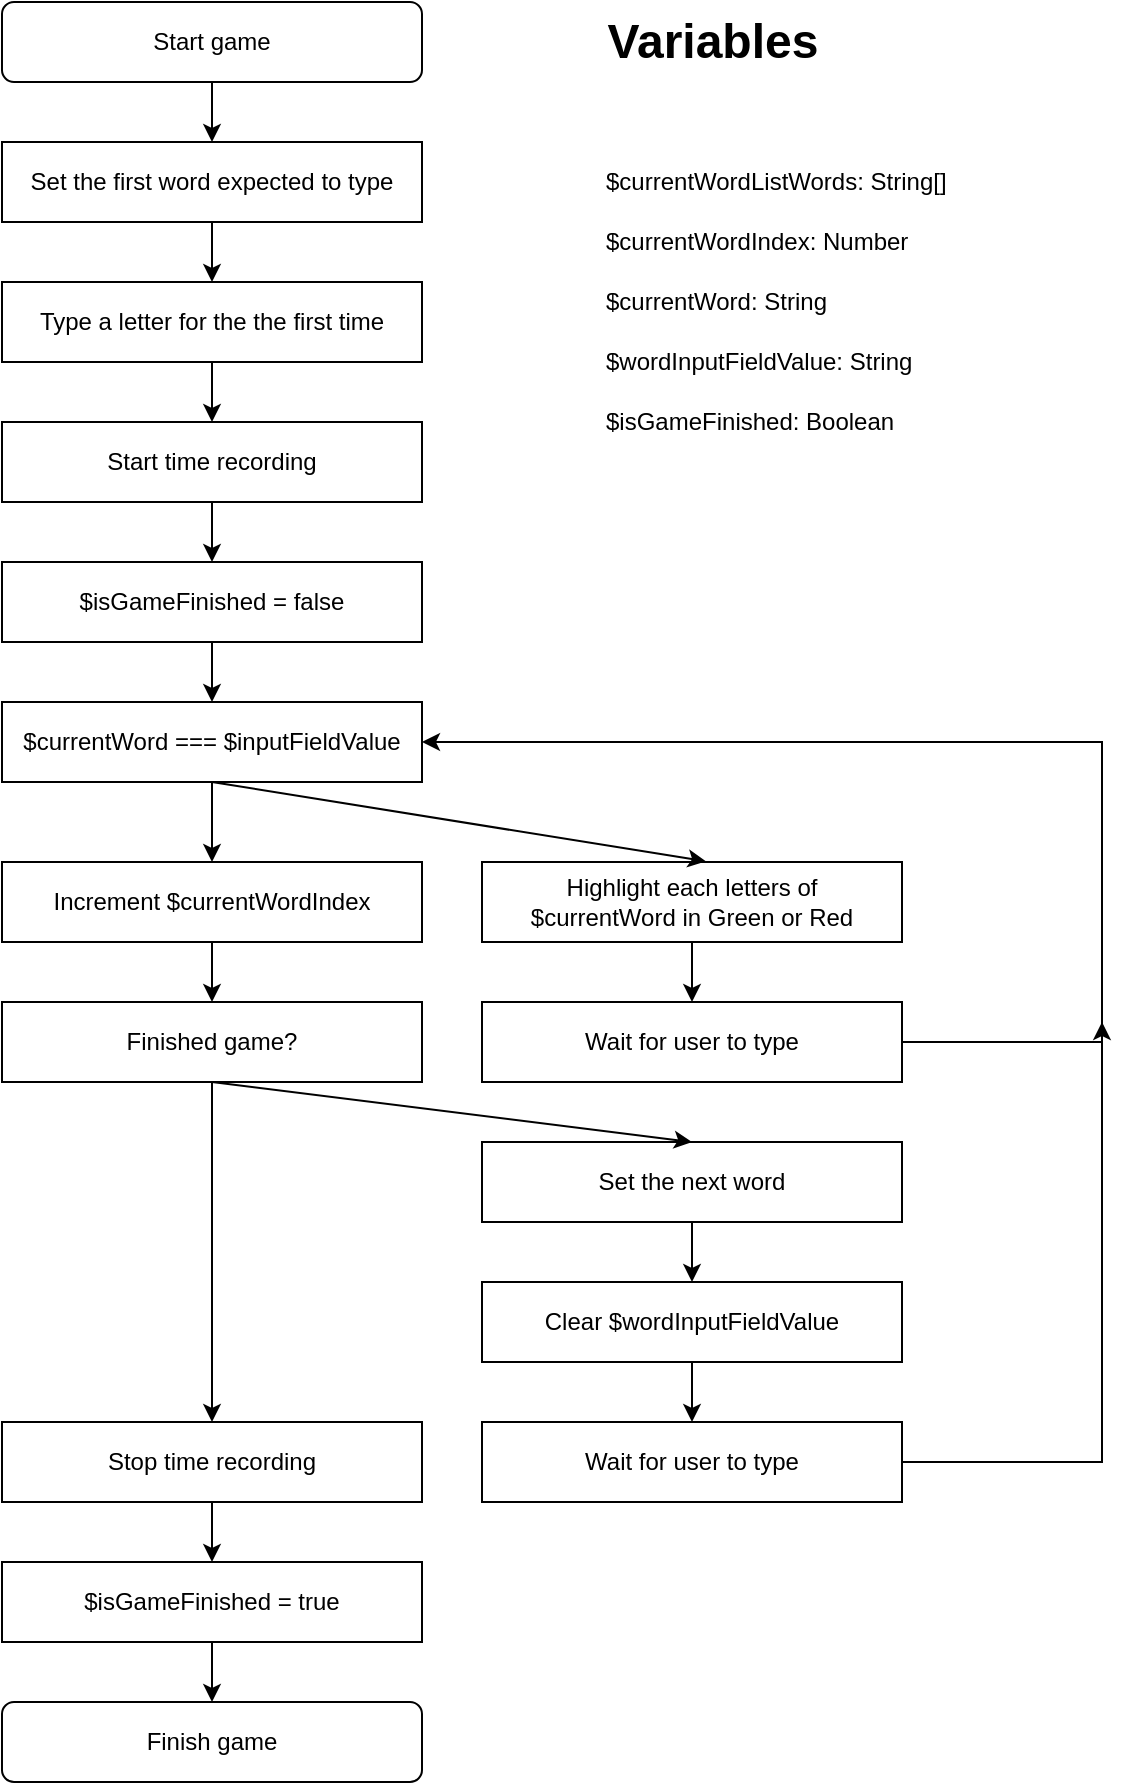 <mxfile>
    <diagram id="JMY5KxNe1xu-8zNsYWLB" name="Main Game">
        <mxGraphModel dx="472" dy="1190" grid="1" gridSize="10" guides="1" tooltips="1" connect="1" arrows="1" fold="1" page="1" pageScale="1" pageWidth="413" pageHeight="583" math="0" shadow="0">
            <root>
                <mxCell id="0"/>
                <mxCell id="1" parent="0"/>
                <mxCell id="5" style="edgeStyle=none;html=1;exitX=0.5;exitY=1;exitDx=0;exitDy=0;entryX=0.5;entryY=0;entryDx=0;entryDy=0;rounded=0;" parent="1" source="3" target="4" edge="1">
                    <mxGeometry relative="1" as="geometry"/>
                </mxCell>
                <mxCell id="3" value="Type a letter for the the first time" style="rounded=0;whiteSpace=wrap;html=1;" parent="1" vertex="1">
                    <mxGeometry x="560" y="190" width="210" height="40" as="geometry"/>
                </mxCell>
                <mxCell id="82" style="edgeStyle=none;html=1;exitX=0.5;exitY=1;exitDx=0;exitDy=0;entryX=0.5;entryY=0;entryDx=0;entryDy=0;rounded=0;" parent="1" source="4" target="71" edge="1">
                    <mxGeometry relative="1" as="geometry"/>
                </mxCell>
                <mxCell id="4" value="Start time recording" style="rounded=0;whiteSpace=wrap;html=1;fillColor=none;" parent="1" vertex="1">
                    <mxGeometry x="560" y="260" width="210" height="40" as="geometry"/>
                </mxCell>
                <mxCell id="11" value="Variables" style="text;strokeColor=none;fillColor=none;html=1;fontSize=24;fontStyle=1;verticalAlign=middle;align=center;rounded=0;" parent="1" vertex="1">
                    <mxGeometry x="865" y="50" width="100" height="40" as="geometry"/>
                </mxCell>
                <mxCell id="15" value="$currentWordListWords: String[]" style="text;html=1;align=left;verticalAlign=middle;resizable=0;points=[];autosize=1;strokeColor=none;fillColor=none;rounded=0;" parent="1" vertex="1">
                    <mxGeometry x="860" y="130" width="190" height="20" as="geometry"/>
                </mxCell>
                <mxCell id="16" value="$currentWordIndex: Number&amp;nbsp;" style="text;html=1;align=left;verticalAlign=middle;resizable=0;points=[];autosize=1;strokeColor=none;fillColor=none;rounded=0;" parent="1" vertex="1">
                    <mxGeometry x="860" y="160" width="170" height="20" as="geometry"/>
                </mxCell>
                <mxCell id="17" value="$currentWord: String&amp;nbsp;" style="text;html=1;align=left;verticalAlign=middle;resizable=0;points=[];autosize=1;strokeColor=none;fillColor=none;rounded=0;" parent="1" vertex="1">
                    <mxGeometry x="860" y="190" width="130" height="20" as="geometry"/>
                </mxCell>
                <mxCell id="18" value="$wordInputFieldValue: String" style="text;html=1;align=left;verticalAlign=middle;resizable=0;points=[];autosize=1;strokeColor=none;fillColor=none;rounded=0;" parent="1" vertex="1">
                    <mxGeometry x="860" y="220" width="170" height="20" as="geometry"/>
                </mxCell>
                <mxCell id="19" value="$isGameFinished: Boolean" style="text;html=1;align=left;verticalAlign=middle;resizable=0;points=[];autosize=1;strokeColor=none;fillColor=none;rounded=0;" parent="1" vertex="1">
                    <mxGeometry x="860" y="250" width="160" height="20" as="geometry"/>
                </mxCell>
                <mxCell id="89" style="edgeStyle=none;html=1;exitX=0.5;exitY=1;exitDx=0;exitDy=0;entryX=0.5;entryY=0;entryDx=0;entryDy=0;rounded=0;" parent="1" source="36" target="49" edge="1">
                    <mxGeometry relative="1" as="geometry"/>
                </mxCell>
                <mxCell id="90" style="edgeStyle=none;html=1;exitX=0.5;exitY=1;exitDx=0;exitDy=0;entryX=0.533;entryY=-0.008;entryDx=0;entryDy=0;entryPerimeter=0;rounded=0;" parent="1" source="36" target="39" edge="1">
                    <mxGeometry relative="1" as="geometry"/>
                </mxCell>
                <mxCell id="36" value="$currentWord === $inputFieldValue" style="rounded=0;whiteSpace=wrap;html=1;fillColor=none;" parent="1" vertex="1">
                    <mxGeometry x="560" y="400" width="210" height="40" as="geometry"/>
                </mxCell>
                <mxCell id="91" style="edgeStyle=none;html=1;exitX=0.5;exitY=1;exitDx=0;exitDy=0;entryX=0.5;entryY=0;entryDx=0;entryDy=0;rounded=0;" parent="1" source="39" target="65" edge="1">
                    <mxGeometry relative="1" as="geometry"/>
                </mxCell>
                <mxCell id="39" value="&lt;font style=&quot;font-size: 12px&quot;&gt;Highlight each letters of &lt;br&gt;$currentWord in Green or Red&lt;/font&gt;" style="rounded=0;whiteSpace=wrap;html=1;fillColor=none;" parent="1" vertex="1">
                    <mxGeometry x="800" y="480" width="210" height="40" as="geometry"/>
                </mxCell>
                <mxCell id="95" style="edgeStyle=none;html=1;exitX=0.5;exitY=1;exitDx=0;exitDy=0;entryX=0.5;entryY=0;entryDx=0;entryDy=0;rounded=0;" parent="1" source="49" target="94" edge="1">
                    <mxGeometry relative="1" as="geometry"/>
                </mxCell>
                <mxCell id="49" value="&lt;span style=&quot;font-size: 12px&quot;&gt;Increment $currentWordIndex&lt;/span&gt;" style="whiteSpace=wrap;html=1;fontSize=10;fillColor=none;glass=0;spacingTop=0;spacingLeft=0;labelBorderColor=none;spacing=0;rounded=0;" parent="1" vertex="1">
                    <mxGeometry x="560" y="480" width="210" height="40" as="geometry"/>
                </mxCell>
                <mxCell id="99" style="edgeStyle=none;html=1;exitX=0.5;exitY=1;exitDx=0;exitDy=0;entryX=0.5;entryY=0;entryDx=0;entryDy=0;rounded=0;" parent="1" source="53" target="68" edge="1">
                    <mxGeometry relative="1" as="geometry"/>
                </mxCell>
                <mxCell id="53" value="Set the next word" style="whiteSpace=wrap;html=1;fontSize=12;fillColor=none;glass=0;spacingTop=0;spacingLeft=0;labelBorderColor=none;spacing=0;rounded=0;" parent="1" vertex="1">
                    <mxGeometry x="800" y="620" width="210" height="40" as="geometry"/>
                </mxCell>
                <mxCell id="104" style="edgeStyle=none;html=1;exitX=0.5;exitY=1;exitDx=0;exitDy=0;entryX=0.5;entryY=0;entryDx=0;entryDy=0;rounded=0;" parent="1" source="56" target="101" edge="1">
                    <mxGeometry relative="1" as="geometry"/>
                </mxCell>
                <mxCell id="56" value="Stop time recording" style="whiteSpace=wrap;html=1;fontSize=12;fillColor=none;glass=0;spacingTop=0;spacingLeft=0;labelBorderColor=none;spacing=0;rounded=0;" parent="1" vertex="1">
                    <mxGeometry x="560" y="760" width="210" height="40" as="geometry"/>
                </mxCell>
                <mxCell id="92" style="edgeStyle=none;html=1;exitX=1;exitY=0.5;exitDx=0;exitDy=0;entryX=1;entryY=0.5;entryDx=0;entryDy=0;rounded=0;" parent="1" source="65" target="36" edge="1">
                    <mxGeometry relative="1" as="geometry">
                        <mxPoint x="950" y="420" as="targetPoint"/>
                        <Array as="points">
                            <mxPoint x="1110" y="570"/>
                            <mxPoint x="1110" y="420"/>
                        </Array>
                    </mxGeometry>
                </mxCell>
                <mxCell id="65" value="Wait for user to type" style="whiteSpace=wrap;html=1;glass=0;labelBackgroundColor=none;labelBorderColor=none;fontSize=12;fillColor=none;rounded=0;" parent="1" vertex="1">
                    <mxGeometry x="800" y="550" width="210" height="40" as="geometry"/>
                </mxCell>
                <mxCell id="100" style="edgeStyle=none;html=1;exitX=0.5;exitY=1;exitDx=0;exitDy=0;entryX=0.5;entryY=0;entryDx=0;entryDy=0;rounded=0;" parent="1" source="68" target="93" edge="1">
                    <mxGeometry relative="1" as="geometry"/>
                </mxCell>
                <mxCell id="68" value="Clear $wordInputFieldValue" style="whiteSpace=wrap;html=1;glass=0;labelBackgroundColor=none;labelBorderColor=none;fontSize=12;fillColor=none;rounded=0;" parent="1" vertex="1">
                    <mxGeometry x="800" y="690" width="210" height="40" as="geometry"/>
                </mxCell>
                <mxCell id="83" style="edgeStyle=none;html=1;exitX=0.5;exitY=1;exitDx=0;exitDy=0;entryX=0.5;entryY=0;entryDx=0;entryDy=0;rounded=0;" parent="1" source="71" target="36" edge="1">
                    <mxGeometry relative="1" as="geometry"/>
                </mxCell>
                <mxCell id="71" value="$isGameFinished = false" style="rounded=0;whiteSpace=wrap;html=1;fillColor=none;" parent="1" vertex="1">
                    <mxGeometry x="560" y="330" width="210" height="40" as="geometry"/>
                </mxCell>
                <mxCell id="98" style="edgeStyle=none;html=1;exitX=1;exitY=0.5;exitDx=0;exitDy=0;rounded=0;" parent="1" source="93" edge="1">
                    <mxGeometry relative="1" as="geometry">
                        <mxPoint x="1110" y="560" as="targetPoint"/>
                        <Array as="points">
                            <mxPoint x="1110" y="780"/>
                        </Array>
                    </mxGeometry>
                </mxCell>
                <mxCell id="93" value="Wait for user to type" style="whiteSpace=wrap;html=1;glass=0;labelBackgroundColor=none;labelBorderColor=none;fontSize=12;fillColor=none;rounded=0;" parent="1" vertex="1">
                    <mxGeometry x="800" y="760" width="210" height="40" as="geometry"/>
                </mxCell>
                <mxCell id="96" style="edgeStyle=none;html=1;exitX=0.5;exitY=1;exitDx=0;exitDy=0;entryX=0.5;entryY=0;entryDx=0;entryDy=0;rounded=0;" parent="1" source="94" target="56" edge="1">
                    <mxGeometry relative="1" as="geometry">
                        <mxPoint x="650" y="840" as="targetPoint"/>
                    </mxGeometry>
                </mxCell>
                <mxCell id="97" style="edgeStyle=none;html=1;exitX=0.5;exitY=1;exitDx=0;exitDy=0;entryX=0.5;entryY=0;entryDx=0;entryDy=0;rounded=0;" parent="1" source="94" target="53" edge="1">
                    <mxGeometry relative="1" as="geometry"/>
                </mxCell>
                <mxCell id="94" value="&lt;span style=&quot;font-size: 12px&quot;&gt;Finished game?&lt;/span&gt;" style="whiteSpace=wrap;html=1;fontSize=10;fillColor=none;glass=0;spacingTop=0;spacingLeft=0;labelBorderColor=none;spacing=0;rounded=0;" parent="1" vertex="1">
                    <mxGeometry x="560" y="550" width="210" height="40" as="geometry"/>
                </mxCell>
                <mxCell id="114" style="edgeStyle=none;html=1;exitX=0.5;exitY=1;exitDx=0;exitDy=0;" edge="1" parent="1" source="101" target="113">
                    <mxGeometry relative="1" as="geometry"/>
                </mxCell>
                <mxCell id="101" value="$isGameFinished = true" style="whiteSpace=wrap;html=1;fontSize=12;fillColor=none;glass=0;spacingTop=0;spacingLeft=0;labelBorderColor=none;spacing=0;rounded=0;" parent="1" vertex="1">
                    <mxGeometry x="560" y="830" width="210" height="40" as="geometry"/>
                </mxCell>
                <mxCell id="109" style="edgeStyle=none;html=1;exitX=0.5;exitY=1;exitDx=0;exitDy=0;entryX=0.5;entryY=0;entryDx=0;entryDy=0;rounded=0;" parent="1" source="108" target="3" edge="1">
                    <mxGeometry relative="1" as="geometry"/>
                </mxCell>
                <mxCell id="108" value="Set the first word expected to type" style="rounded=0;whiteSpace=wrap;html=1;" parent="1" vertex="1">
                    <mxGeometry x="560" y="120" width="210" height="40" as="geometry"/>
                </mxCell>
                <mxCell id="112" style="edgeStyle=none;html=1;exitX=0.5;exitY=1;exitDx=0;exitDy=0;entryX=0.5;entryY=0;entryDx=0;entryDy=0;" edge="1" parent="1" source="111" target="108">
                    <mxGeometry relative="1" as="geometry"/>
                </mxCell>
                <mxCell id="111" value="Start game" style="rounded=1;whiteSpace=wrap;html=1;fillColor=none;" vertex="1" parent="1">
                    <mxGeometry x="560" y="50" width="210" height="40" as="geometry"/>
                </mxCell>
                <mxCell id="113" value="Finish game" style="rounded=1;whiteSpace=wrap;html=1;fillColor=none;" vertex="1" parent="1">
                    <mxGeometry x="560" y="900" width="210" height="40" as="geometry"/>
                </mxCell>
            </root>
        </mxGraphModel>
    </diagram>
    <diagram id="JT4blYTZ7XyGkYCn3t9B" name="Highlight each letters">
        <mxGraphModel dx="854" dy="992" grid="1" gridSize="10" guides="1" tooltips="1" connect="1" arrows="1" fold="1" page="1" pageScale="1" pageWidth="827" pageHeight="1169" math="0" shadow="0">
            <root>
                <mxCell id="XciyfG89w3UopDHXaAXb-0"/>
                <mxCell id="XciyfG89w3UopDHXaAXb-1" parent="XciyfG89w3UopDHXaAXb-0"/>
                <mxCell id="DZRmultJTRW-9RnPoLpQ-7" style="edgeStyle=none;html=1;exitX=0.5;exitY=1;exitDx=0;exitDy=0;" edge="1" parent="XciyfG89w3UopDHXaAXb-1" source="XciyfG89w3UopDHXaAXb-2" target="DZRmultJTRW-9RnPoLpQ-6">
                    <mxGeometry relative="1" as="geometry"/>
                </mxCell>
                <mxCell id="XciyfG89w3UopDHXaAXb-2" value="Start" style="rounded=1;whiteSpace=wrap;html=1;fillColor=none;" vertex="1" parent="XciyfG89w3UopDHXaAXb-1">
                    <mxGeometry x="145" y="140" width="210" height="40" as="geometry"/>
                </mxCell>
                <mxCell id="-TGBftv03HaIArouTFoM-0" value="Finish" style="rounded=1;whiteSpace=wrap;html=1;fillColor=none;" vertex="1" parent="XciyfG89w3UopDHXaAXb-1">
                    <mxGeometry x="151" y="764" width="210" height="40" as="geometry"/>
                </mxCell>
                <mxCell id="DZRmultJTRW-9RnPoLpQ-0" value="Variables" style="text;strokeColor=none;fillColor=none;html=1;fontSize=24;fontStyle=1;verticalAlign=middle;align=center;rounded=0;" vertex="1" parent="XciyfG89w3UopDHXaAXb-1">
                    <mxGeometry x="430" y="90" width="100" height="40" as="geometry"/>
                </mxCell>
                <mxCell id="DZRmultJTRW-9RnPoLpQ-3" value="$currentWord: String&amp;nbsp;" style="text;html=1;align=left;verticalAlign=middle;resizable=0;points=[];autosize=1;strokeColor=none;fillColor=none;rounded=0;" vertex="1" parent="XciyfG89w3UopDHXaAXb-1">
                    <mxGeometry x="430" y="150" width="130" height="20" as="geometry"/>
                </mxCell>
                <mxCell id="DZRmultJTRW-9RnPoLpQ-4" value="$wordInputFieldValue: String" style="text;html=1;align=left;verticalAlign=middle;resizable=0;points=[];autosize=1;strokeColor=none;fillColor=none;rounded=0;" vertex="1" parent="XciyfG89w3UopDHXaAXb-1">
                    <mxGeometry x="430" y="180" width="170" height="20" as="geometry"/>
                </mxCell>
                <mxCell id="DZRmultJTRW-9RnPoLpQ-10" style="edgeStyle=none;html=1;exitX=0.5;exitY=1;exitDx=0;exitDy=0;entryX=0.5;entryY=0;entryDx=0;entryDy=0;" edge="1" parent="XciyfG89w3UopDHXaAXb-1" source="DZRmultJTRW-9RnPoLpQ-6" target="DZRmultJTRW-9RnPoLpQ-9">
                    <mxGeometry relative="1" as="geometry"/>
                </mxCell>
                <mxCell id="DZRmultJTRW-9RnPoLpQ-11" style="edgeStyle=none;html=1;exitX=0.5;exitY=1;exitDx=0;exitDy=0;entryX=0.5;entryY=0;entryDx=0;entryDy=0;" edge="1" parent="XciyfG89w3UopDHXaAXb-1" source="DZRmultJTRW-9RnPoLpQ-6" target="DZRmultJTRW-9RnPoLpQ-8">
                    <mxGeometry relative="1" as="geometry"/>
                </mxCell>
                <mxCell id="DZRmultJTRW-9RnPoLpQ-6" value="&lt;span&gt;$wordInputFieldValue.length &amp;lt;= $currentWord.length&lt;/span&gt;" style="rounded=0;whiteSpace=wrap;html=1;fillColor=none;" vertex="1" parent="XciyfG89w3UopDHXaAXb-1">
                    <mxGeometry x="100" y="210" width="300" height="40" as="geometry"/>
                </mxCell>
                <mxCell id="DZRmultJTRW-9RnPoLpQ-24" style="edgeStyle=none;html=1;exitX=0.5;exitY=1;exitDx=0;exitDy=0;entryX=0.5;entryY=0;entryDx=0;entryDy=0;" edge="1" parent="XciyfG89w3UopDHXaAXb-1" source="DZRmultJTRW-9RnPoLpQ-8" target="DZRmultJTRW-9RnPoLpQ-12">
                    <mxGeometry relative="1" as="geometry"/>
                </mxCell>
                <mxCell id="DZRmultJTRW-9RnPoLpQ-8" value="$currentWord.split(&quot;&quot;).map" style="rounded=0;whiteSpace=wrap;html=1;fillColor=none;" vertex="1" parent="XciyfG89w3UopDHXaAXb-1">
                    <mxGeometry x="374" y="290" width="206" height="40" as="geometry"/>
                </mxCell>
                <mxCell id="DZRmultJTRW-9RnPoLpQ-13" style="edgeStyle=none;html=1;exitX=0.5;exitY=1;exitDx=0;exitDy=0;entryX=0.5;entryY=0;entryDx=0;entryDy=0;" edge="1" parent="XciyfG89w3UopDHXaAXb-1" source="DZRmultJTRW-9RnPoLpQ-9" target="DZRmultJTRW-9RnPoLpQ-12">
                    <mxGeometry relative="1" as="geometry"/>
                </mxCell>
                <mxCell id="DZRmultJTRW-9RnPoLpQ-9" value="$wordInputFieldValue.split(&quot;&quot;).map" style="rounded=0;whiteSpace=wrap;html=1;fillColor=none;" vertex="1" parent="XciyfG89w3UopDHXaAXb-1">
                    <mxGeometry x="147" y="290" width="206" height="40" as="geometry"/>
                </mxCell>
                <mxCell id="DZRmultJTRW-9RnPoLpQ-16" style="edgeStyle=none;html=1;exitX=0.5;exitY=1;exitDx=0;exitDy=0;entryX=0.5;entryY=0;entryDx=0;entryDy=0;" edge="1" parent="XciyfG89w3UopDHXaAXb-1" source="DZRmultJTRW-9RnPoLpQ-12" target="DZRmultJTRW-9RnPoLpQ-14">
                    <mxGeometry relative="1" as="geometry"/>
                </mxCell>
                <mxCell id="DZRmultJTRW-9RnPoLpQ-17" style="edgeStyle=none;html=1;exitX=0.5;exitY=1;exitDx=0;exitDy=0;entryX=0.5;entryY=0;entryDx=0;entryDy=0;" edge="1" parent="XciyfG89w3UopDHXaAXb-1" source="DZRmultJTRW-9RnPoLpQ-12" target="DZRmultJTRW-9RnPoLpQ-15">
                    <mxGeometry relative="1" as="geometry"/>
                </mxCell>
                <mxCell id="DZRmultJTRW-9RnPoLpQ-12" value="input[index] === word[index]" style="rounded=0;whiteSpace=wrap;html=1;fillColor=none;" vertex="1" parent="XciyfG89w3UopDHXaAXb-1">
                    <mxGeometry x="147" y="364" width="206" height="40" as="geometry"/>
                </mxCell>
                <mxCell id="DZRmultJTRW-9RnPoLpQ-28" style="edgeStyle=none;html=1;exitX=0.5;exitY=1;exitDx=0;exitDy=0;entryX=0.5;entryY=0;entryDx=0;entryDy=0;" edge="1" parent="XciyfG89w3UopDHXaAXb-1" source="DZRmultJTRW-9RnPoLpQ-14" target="DZRmultJTRW-9RnPoLpQ-25">
                    <mxGeometry relative="1" as="geometry"/>
                </mxCell>
                <mxCell id="DZRmultJTRW-9RnPoLpQ-14" value="return true" style="rounded=0;whiteSpace=wrap;html=1;fillColor=none;" vertex="1" parent="XciyfG89w3UopDHXaAXb-1">
                    <mxGeometry x="149" y="434" width="91" height="40" as="geometry"/>
                </mxCell>
                <mxCell id="DZRmultJTRW-9RnPoLpQ-26" style="edgeStyle=none;html=1;exitX=0.5;exitY=1;exitDx=0;exitDy=0;entryX=0.5;entryY=0;entryDx=0;entryDy=0;" edge="1" parent="XciyfG89w3UopDHXaAXb-1" source="DZRmultJTRW-9RnPoLpQ-15" target="DZRmultJTRW-9RnPoLpQ-25">
                    <mxGeometry relative="1" as="geometry"/>
                </mxCell>
                <mxCell id="DZRmultJTRW-9RnPoLpQ-15" value="return false" style="rounded=0;whiteSpace=wrap;html=1;fillColor=none;" vertex="1" parent="XciyfG89w3UopDHXaAXb-1">
                    <mxGeometry x="270" y="434" width="83" height="40" as="geometry"/>
                </mxCell>
                <mxCell id="DZRmultJTRW-9RnPoLpQ-25" value="return Boolean[]" style="rounded=0;whiteSpace=wrap;html=1;fillColor=none;" vertex="1" parent="XciyfG89w3UopDHXaAXb-1">
                    <mxGeometry x="149" y="504" width="206" height="40" as="geometry"/>
                </mxCell>
                <mxCell id="DZRmultJTRW-9RnPoLpQ-31" style="edgeStyle=none;html=1;exitX=0.5;exitY=1;exitDx=0;exitDy=0;entryX=0.5;entryY=0;entryDx=0;entryDy=0;" edge="1" parent="XciyfG89w3UopDHXaAXb-1" source="DZRmultJTRW-9RnPoLpQ-29" target="DZRmultJTRW-9RnPoLpQ-30">
                    <mxGeometry relative="1" as="geometry"/>
                </mxCell>
                <mxCell id="DZRmultJTRW-9RnPoLpQ-29" value="$matchesEachLetters = aboveArray" style="rounded=0;whiteSpace=wrap;html=1;fillColor=none;" vertex="1" parent="XciyfG89w3UopDHXaAXb-1">
                    <mxGeometry x="153" y="564" width="206" height="40" as="geometry"/>
                </mxCell>
                <mxCell id="DZRmultJTRW-9RnPoLpQ-33" style="edgeStyle=none;html=1;exitX=0.5;exitY=1;exitDx=0;exitDy=0;entryX=0.5;entryY=0;entryDx=0;entryDy=0;" edge="1" parent="XciyfG89w3UopDHXaAXb-1" source="DZRmultJTRW-9RnPoLpQ-30" target="DZRmultJTRW-9RnPoLpQ-32">
                    <mxGeometry relative="1" as="geometry"/>
                </mxCell>
                <mxCell id="DZRmultJTRW-9RnPoLpQ-30" value="Provide $matchesEachLetters to&lt;br&gt;Component" style="rounded=0;whiteSpace=wrap;html=1;fillColor=none;" vertex="1" parent="XciyfG89w3UopDHXaAXb-1">
                    <mxGeometry x="153" y="624" width="206" height="40" as="geometry"/>
                </mxCell>
                <mxCell id="DZRmultJTRW-9RnPoLpQ-34" style="edgeStyle=none;html=1;exitX=0.5;exitY=1;exitDx=0;exitDy=0;entryX=0.5;entryY=0;entryDx=0;entryDy=0;" edge="1" parent="XciyfG89w3UopDHXaAXb-1" source="DZRmultJTRW-9RnPoLpQ-32" target="-TGBftv03HaIArouTFoM-0">
                    <mxGeometry relative="1" as="geometry"/>
                </mxCell>
                <mxCell id="DZRmultJTRW-9RnPoLpQ-32" value="Render each letters of $currentWord in proper color depending on $matchesEachLetters" style="rounded=0;whiteSpace=wrap;html=1;fillColor=none;" vertex="1" parent="XciyfG89w3UopDHXaAXb-1">
                    <mxGeometry x="153" y="684" width="206" height="60" as="geometry"/>
                </mxCell>
            </root>
        </mxGraphModel>
    </diagram>
</mxfile>